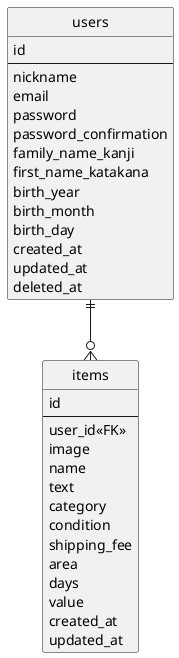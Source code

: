 @startuml furima
' hide the spot
hide circle

' avoid problems with angled crows feet
skinparam linetype ortho

entity "items" as items {
  id
  --
  user_id<<FK>>
  image
  name
  text
  category
  condition
  shipping_fee
  area
  days
  value
  created_at
  updated_at
}

entity "users" as users {
  id
  --
  nickname
  email
  password
  password_confirmation
  family_name_kanji
  first_name_katakana
  birth_year
  birth_month
  birth_day
  created_at
  updated_at
  deleted_at
}



users ||--o{ items


@enduml
